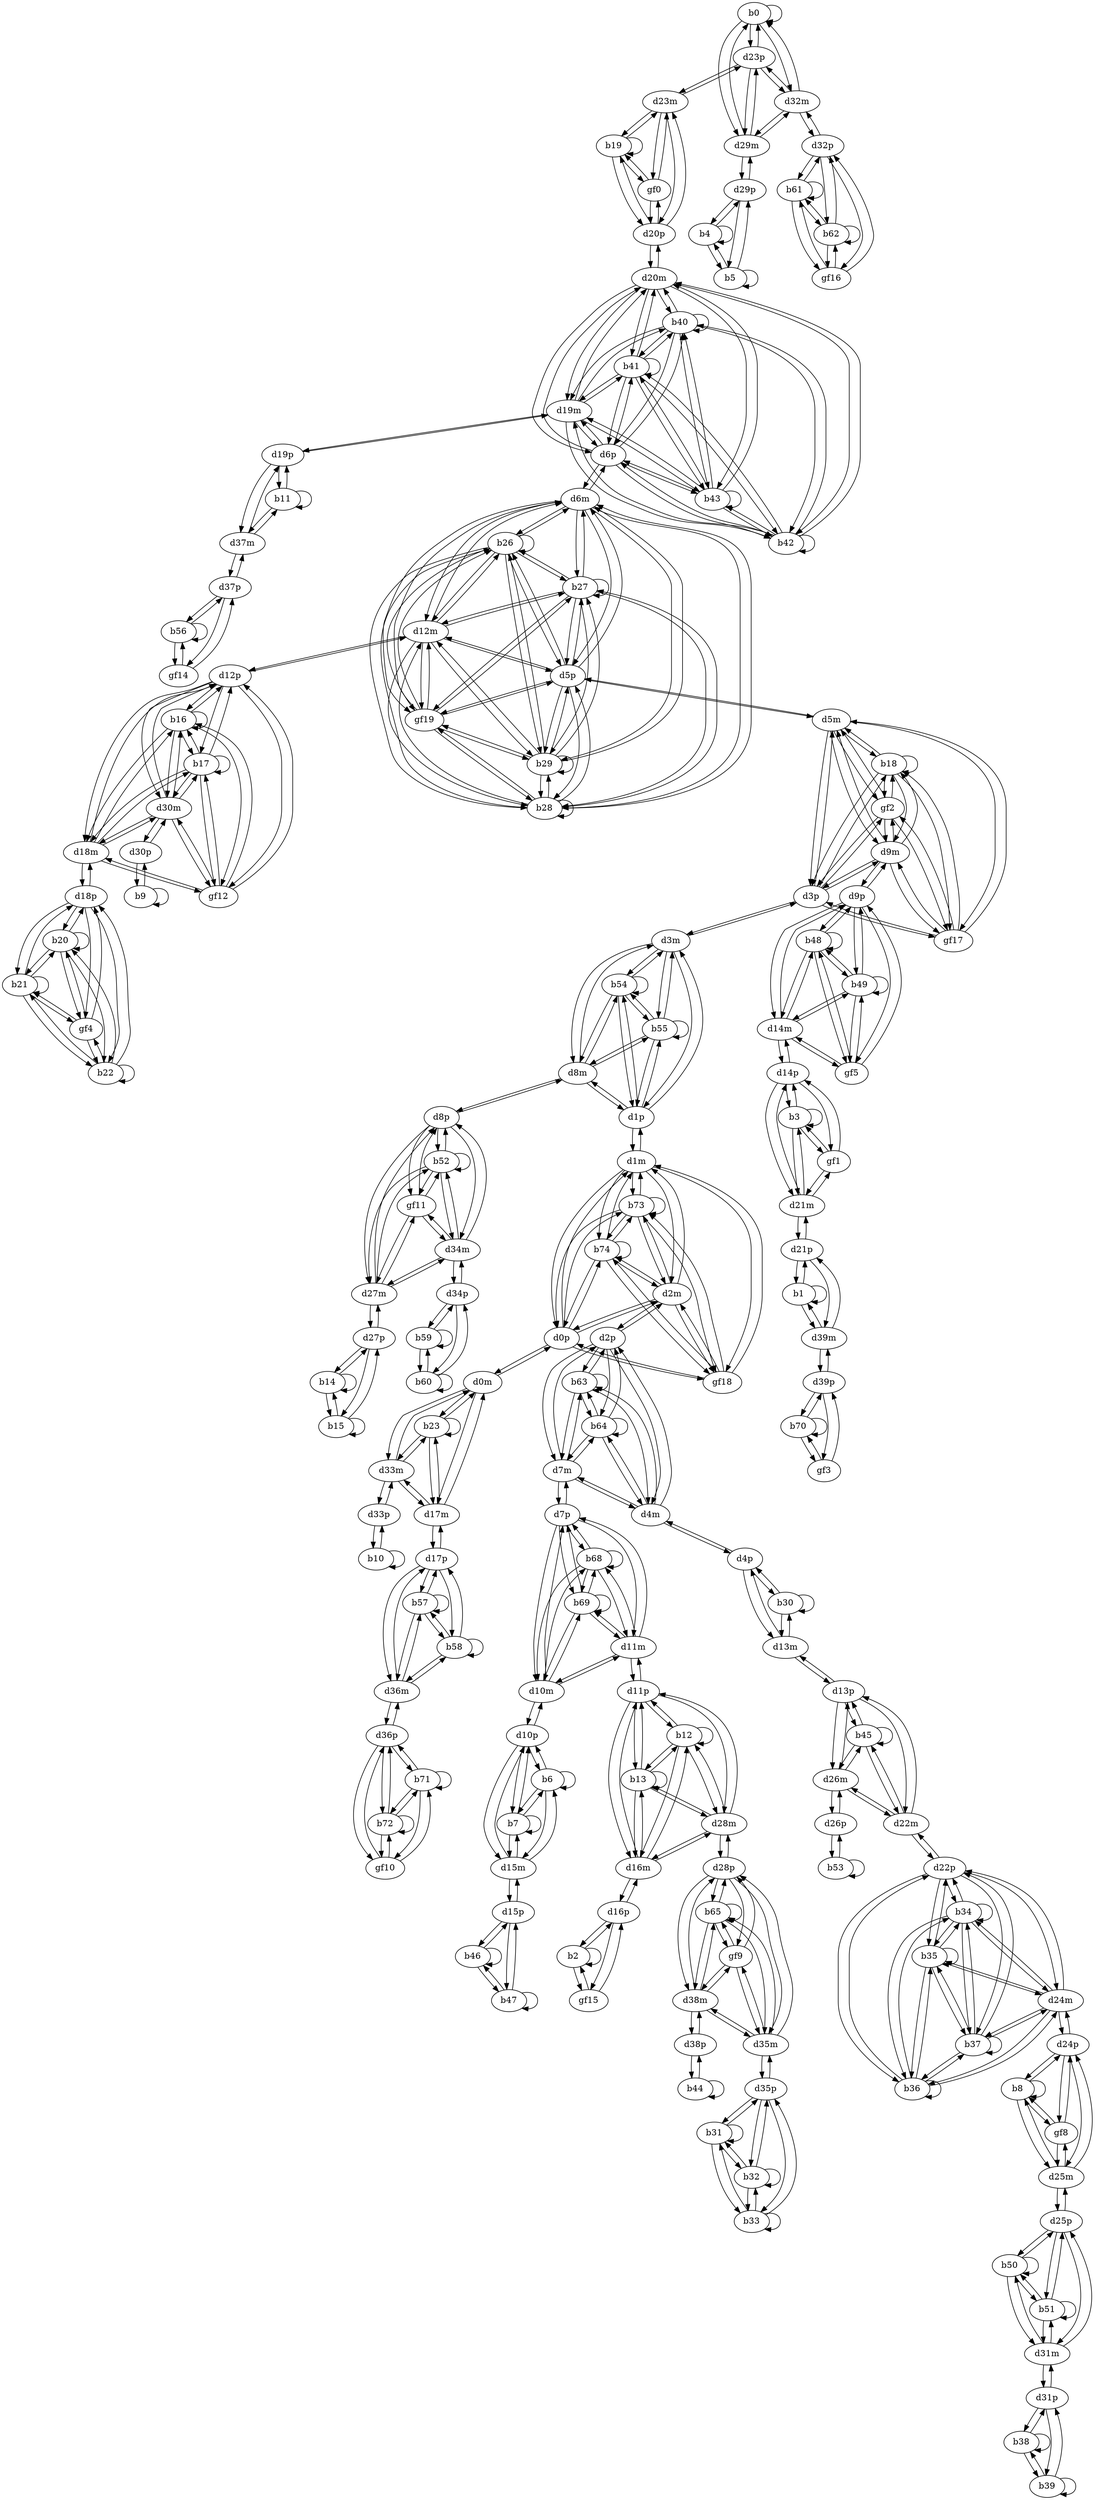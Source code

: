 digraph G {
  b0;
  b1;
  b2;
  gf15;
  b3;
  gf1;
  b4;
  b5;
  b6;
  b7;
  b8;
  gf8;
  b9;
  b10;
  b11;
  b12;
  b13;
  b14;
  b15;
  b16;
  b17;
  gf12;
  b18;
  gf2;
  gf17;
  b19;
  gf0;
  b20;
  b21;
  b22;
  gf4;
  b23;
  b26;
  b27;
  b28;
  b29;
  gf19;
  b30;
  b31;
  b32;
  b33;
  b34;
  b35;
  b36;
  b37;
  b38;
  b39;
  b40;
  b41;
  b42;
  b43;
  b44;
  b45;
  b46;
  b47;
  b48;
  b49;
  gf5;
  b50;
  b51;
  b52;
  gf11;
  b53;
  b54;
  b55;
  b56;
  gf14;
  b57;
  b58;
  b59;
  b60;
  b61;
  b62;
  gf16;
  b63;
  b64;
  b65;
  gf9;
  b68;
  b69;
  b70;
  gf3;
  b71;
  b72;
  gf10;
  b73;
  b74;
  gf18;
  d0m;
  d0p;
  d1m;
  d1p;
  d2m;
  d2p;
  d3m;
  d3p;
  d4m;
  d4p;
  d5m;
  d5p;
  d6m;
  d6p;
  d7m;
  d7p;
  d8m;
  d8p;
  d9m;
  d9p;
  d10m;
  d10p;
  d11m;
  d11p;
  d12m;
  d12p;
  d13m;
  d13p;
  d14m;
  d14p;
  d15m;
  d15p;
  d16m;
  d16p;
  d17m;
  d17p;
  d18m;
  d18p;
  d19m;
  d19p;
  d20m;
  d20p;
  d21m;
  d21p;
  d22m;
  d22p;
  d23m;
  d23p;
  d24m;
  d24p;
  d25m;
  d25p;
  d26m;
  d26p;
  d27m;
  d27p;
  d28m;
  d28p;
  d29m;
  d29p;
  d30m;
  d30p;
  d31m;
  d31p;
  d32m;
  d32p;
  d33m;
  d33p;
  d34m;
  d34p;
  d35m;
  d35p;
  d36m;
  d36p;
  d37m;
  d37p;
  d38m;
  d38p;
  d39m;
  d39p;
  b0 -> b0;
  b1 -> b1;
  b2 -> b2;
  b2 -> gf15;
  gf15 -> b2;
  b3 -> b3;
  b3 -> gf1;
  gf1 -> b3;
  b4 -> b4;
  b4 -> b5;
  b5 -> b4;
  b5 -> b5;
  b6 -> b6;
  b6 -> b7;
  b7 -> b6;
  b7 -> b7;
  b8 -> b8;
  b8 -> gf8;
  gf8 -> b8;
  b9 -> b9;
  b10 -> b10;
  b11 -> b11;
  b12 -> b12;
  b12 -> b13;
  b13 -> b12;
  b13 -> b13;
  b14 -> b14;
  b14 -> b15;
  b15 -> b14;
  b15 -> b15;
  b16 -> b16;
  b16 -> b17;
  b16 -> gf12;
  b17 -> b16;
  b17 -> b17;
  b17 -> gf12;
  gf12 -> b16;
  gf12 -> b17;
  b18 -> b18;
  b18 -> gf2;
  b18 -> gf17;
  gf2 -> b18;
  gf2 -> gf17;
  gf17 -> b18;
  gf17 -> gf2;
  b19 -> b19;
  b19 -> gf0;
  gf0 -> b19;
  b20 -> b20;
  b20 -> b21;
  b20 -> b22;
  b20 -> gf4;
  b21 -> b20;
  b21 -> b21;
  b21 -> b22;
  b21 -> gf4;
  b22 -> b20;
  b22 -> b21;
  b22 -> b22;
  b22 -> gf4;
  gf4 -> b20;
  gf4 -> b21;
  gf4 -> b22;
  b23 -> b23;
  b26 -> b26;
  b26 -> b27;
  b26 -> b28;
  b26 -> b29;
  b26 -> gf19;
  b27 -> b26;
  b27 -> b27;
  b27 -> b28;
  b27 -> b29;
  b27 -> gf19;
  b28 -> b26;
  b28 -> b27;
  b28 -> b28;
  b28 -> b29;
  b28 -> gf19;
  b29 -> b26;
  b29 -> b27;
  b29 -> b28;
  b29 -> b29;
  b29 -> gf19;
  gf19 -> b26;
  gf19 -> b27;
  gf19 -> b28;
  gf19 -> b29;
  b30 -> b30;
  b31 -> b31;
  b31 -> b32;
  b31 -> b33;
  b32 -> b31;
  b32 -> b32;
  b32 -> b33;
  b33 -> b31;
  b33 -> b32;
  b33 -> b33;
  b34 -> b34;
  b34 -> b35;
  b34 -> b36;
  b34 -> b37;
  b35 -> b34;
  b35 -> b35;
  b35 -> b36;
  b35 -> b37;
  b36 -> b34;
  b36 -> b35;
  b36 -> b36;
  b36 -> b37;
  b37 -> b34;
  b37 -> b35;
  b37 -> b36;
  b37 -> b37;
  b38 -> b38;
  b38 -> b39;
  b39 -> b38;
  b39 -> b39;
  b40 -> b40;
  b40 -> b41;
  b40 -> b42;
  b40 -> b43;
  b41 -> b40;
  b41 -> b41;
  b41 -> b42;
  b41 -> b43;
  b42 -> b40;
  b42 -> b41;
  b42 -> b42;
  b42 -> b43;
  b43 -> b40;
  b43 -> b41;
  b43 -> b42;
  b43 -> b43;
  b44 -> b44;
  b45 -> b45;
  b46 -> b46;
  b46 -> b47;
  b47 -> b46;
  b47 -> b47;
  b48 -> b48;
  b48 -> b49;
  b48 -> gf5;
  b49 -> b48;
  b49 -> b49;
  b49 -> gf5;
  gf5 -> b48;
  gf5 -> b49;
  b50 -> b50;
  b50 -> b51;
  b51 -> b50;
  b51 -> b51;
  b52 -> b52;
  b52 -> gf11;
  gf11 -> b52;
  b53 -> b53;
  b54 -> b54;
  b54 -> b55;
  b55 -> b54;
  b55 -> b55;
  b56 -> b56;
  b56 -> gf14;
  gf14 -> b56;
  b57 -> b57;
  b57 -> b58;
  b58 -> b57;
  b58 -> b58;
  b59 -> b59;
  b59 -> b60;
  b60 -> b59;
  b60 -> b60;
  b61 -> b61;
  b61 -> b62;
  b61 -> gf16;
  b62 -> b61;
  b62 -> b62;
  b62 -> gf16;
  gf16 -> b61;
  gf16 -> b62;
  b63 -> b63;
  b63 -> b64;
  b64 -> b63;
  b64 -> b64;
  b65 -> b65;
  b65 -> gf9;
  gf9 -> b65;
  b68 -> b68;
  b68 -> b69;
  b69 -> b68;
  b69 -> b69;
  b70 -> b70;
  b70 -> gf3;
  gf3 -> b70;
  b71 -> b71;
  b71 -> b72;
  b71 -> gf10;
  b72 -> b71;
  b72 -> b72;
  b72 -> gf10;
  gf10 -> b71;
  gf10 -> b72;
  b73 -> b73;
  b73 -> b74;
  b73 -> gf18;
  b74 -> b73;
  b74 -> b74;
  b74 -> gf18;
  gf18 -> b73;
  gf18 -> b74;
  d0m -> d0p;
  d0p -> d0m;
  b23 -> d0m;
  d0m -> b23;
  b73 -> d0p;
  d0p -> b73;
  b74 -> d0p;
  d0p -> b74;
  gf18 -> d0p;
  d0p -> gf18;
  d1m -> d1p;
  d1p -> d1m;
  b73 -> d1m;
  d1m -> b73;
  b74 -> d1m;
  d1m -> b74;
  gf18 -> d1m;
  d1m -> gf18;
  b54 -> d1p;
  d1p -> b54;
  b55 -> d1p;
  d1p -> b55;
  d2m -> d2p;
  d2p -> d2m;
  b73 -> d2m;
  d2m -> b73;
  b74 -> d2m;
  d2m -> b74;
  gf18 -> d2m;
  d2m -> gf18;
  b63 -> d2p;
  d2p -> b63;
  b64 -> d2p;
  d2p -> b64;
  d3m -> d3p;
  d3p -> d3m;
  b54 -> d3m;
  d3m -> b54;
  b55 -> d3m;
  d3m -> b55;
  b18 -> d3p;
  d3p -> b18;
  gf2 -> d3p;
  d3p -> gf2;
  gf17 -> d3p;
  d3p -> gf17;
  d4m -> d4p;
  d4p -> d4m;
  b63 -> d4m;
  d4m -> b63;
  b64 -> d4m;
  d4m -> b64;
  b30 -> d4p;
  d4p -> b30;
  d5m -> d5p;
  d5p -> d5m;
  b18 -> d5m;
  d5m -> b18;
  gf2 -> d5m;
  d5m -> gf2;
  gf17 -> d5m;
  d5m -> gf17;
  b26 -> d5p;
  d5p -> b26;
  b27 -> d5p;
  d5p -> b27;
  b28 -> d5p;
  d5p -> b28;
  b29 -> d5p;
  d5p -> b29;
  gf19 -> d5p;
  d5p -> gf19;
  d6m -> d6p;
  d6p -> d6m;
  b26 -> d6m;
  d6m -> b26;
  b27 -> d6m;
  d6m -> b27;
  b28 -> d6m;
  d6m -> b28;
  b29 -> d6m;
  d6m -> b29;
  gf19 -> d6m;
  d6m -> gf19;
  b40 -> d6p;
  d6p -> b40;
  b41 -> d6p;
  d6p -> b41;
  b42 -> d6p;
  d6p -> b42;
  b43 -> d6p;
  d6p -> b43;
  d7m -> d7p;
  d7p -> d7m;
  b63 -> d7m;
  d7m -> b63;
  b64 -> d7m;
  d7m -> b64;
  b68 -> d7p;
  d7p -> b68;
  b69 -> d7p;
  d7p -> b69;
  d8m -> d8p;
  d8p -> d8m;
  b54 -> d8m;
  d8m -> b54;
  b55 -> d8m;
  d8m -> b55;
  b52 -> d8p;
  d8p -> b52;
  gf11 -> d8p;
  d8p -> gf11;
  d9m -> d9p;
  d9p -> d9m;
  b18 -> d9m;
  d9m -> b18;
  gf2 -> d9m;
  d9m -> gf2;
  gf17 -> d9m;
  d9m -> gf17;
  b48 -> d9p;
  d9p -> b48;
  b49 -> d9p;
  d9p -> b49;
  gf5 -> d9p;
  d9p -> gf5;
  d10m -> d10p;
  d10p -> d10m;
  b68 -> d10m;
  d10m -> b68;
  b69 -> d10m;
  d10m -> b69;
  b6 -> d10p;
  d10p -> b6;
  b7 -> d10p;
  d10p -> b7;
  d11m -> d11p;
  d11p -> d11m;
  b68 -> d11m;
  d11m -> b68;
  b69 -> d11m;
  d11m -> b69;
  b12 -> d11p;
  d11p -> b12;
  b13 -> d11p;
  d11p -> b13;
  d12m -> d12p;
  d12p -> d12m;
  b26 -> d12m;
  d12m -> b26;
  b27 -> d12m;
  d12m -> b27;
  b28 -> d12m;
  d12m -> b28;
  b29 -> d12m;
  d12m -> b29;
  gf19 -> d12m;
  d12m -> gf19;
  b16 -> d12p;
  d12p -> b16;
  b17 -> d12p;
  d12p -> b17;
  gf12 -> d12p;
  d12p -> gf12;
  d13m -> d13p;
  d13p -> d13m;
  b30 -> d13m;
  d13m -> b30;
  b45 -> d13p;
  d13p -> b45;
  d14m -> d14p;
  d14p -> d14m;
  b48 -> d14m;
  d14m -> b48;
  b49 -> d14m;
  d14m -> b49;
  gf5 -> d14m;
  d14m -> gf5;
  b3 -> d14p;
  d14p -> b3;
  gf1 -> d14p;
  d14p -> gf1;
  d15m -> d15p;
  d15p -> d15m;
  b6 -> d15m;
  d15m -> b6;
  b7 -> d15m;
  d15m -> b7;
  b46 -> d15p;
  d15p -> b46;
  b47 -> d15p;
  d15p -> b47;
  d16m -> d16p;
  d16p -> d16m;
  b12 -> d16m;
  d16m -> b12;
  b13 -> d16m;
  d16m -> b13;
  b2 -> d16p;
  d16p -> b2;
  gf15 -> d16p;
  d16p -> gf15;
  d17m -> d17p;
  d17p -> d17m;
  b23 -> d17m;
  d17m -> b23;
  b57 -> d17p;
  d17p -> b57;
  b58 -> d17p;
  d17p -> b58;
  d18m -> d18p;
  d18p -> d18m;
  b16 -> d18m;
  d18m -> b16;
  b17 -> d18m;
  d18m -> b17;
  gf12 -> d18m;
  d18m -> gf12;
  b20 -> d18p;
  d18p -> b20;
  b21 -> d18p;
  d18p -> b21;
  b22 -> d18p;
  d18p -> b22;
  gf4 -> d18p;
  d18p -> gf4;
  d19m -> d19p;
  d19p -> d19m;
  b40 -> d19m;
  d19m -> b40;
  b41 -> d19m;
  d19m -> b41;
  b42 -> d19m;
  d19m -> b42;
  b43 -> d19m;
  d19m -> b43;
  b11 -> d19p;
  d19p -> b11;
  d20m -> d20p;
  d20p -> d20m;
  b40 -> d20m;
  d20m -> b40;
  b41 -> d20m;
  d20m -> b41;
  b42 -> d20m;
  d20m -> b42;
  b43 -> d20m;
  d20m -> b43;
  b19 -> d20p;
  d20p -> b19;
  gf0 -> d20p;
  d20p -> gf0;
  d21m -> d21p;
  d21p -> d21m;
  b3 -> d21m;
  d21m -> b3;
  gf1 -> d21m;
  d21m -> gf1;
  b1 -> d21p;
  d21p -> b1;
  d22m -> d22p;
  d22p -> d22m;
  b45 -> d22m;
  d22m -> b45;
  b34 -> d22p;
  d22p -> b34;
  b35 -> d22p;
  d22p -> b35;
  b36 -> d22p;
  d22p -> b36;
  b37 -> d22p;
  d22p -> b37;
  d23m -> d23p;
  d23p -> d23m;
  b19 -> d23m;
  d23m -> b19;
  gf0 -> d23m;
  d23m -> gf0;
  b0 -> d23p;
  d23p -> b0;
  d24m -> d24p;
  d24p -> d24m;
  b34 -> d24m;
  d24m -> b34;
  b35 -> d24m;
  d24m -> b35;
  b36 -> d24m;
  d24m -> b36;
  b37 -> d24m;
  d24m -> b37;
  b8 -> d24p;
  d24p -> b8;
  gf8 -> d24p;
  d24p -> gf8;
  d25m -> d25p;
  d25p -> d25m;
  b8 -> d25m;
  d25m -> b8;
  gf8 -> d25m;
  d25m -> gf8;
  b50 -> d25p;
  d25p -> b50;
  b51 -> d25p;
  d25p -> b51;
  d26m -> d26p;
  d26p -> d26m;
  b45 -> d26m;
  d26m -> b45;
  b53 -> d26p;
  d26p -> b53;
  d27m -> d27p;
  d27p -> d27m;
  b52 -> d27m;
  d27m -> b52;
  gf11 -> d27m;
  d27m -> gf11;
  b14 -> d27p;
  d27p -> b14;
  b15 -> d27p;
  d27p -> b15;
  d28m -> d28p;
  d28p -> d28m;
  b12 -> d28m;
  d28m -> b12;
  b13 -> d28m;
  d28m -> b13;
  b65 -> d28p;
  d28p -> b65;
  gf9 -> d28p;
  d28p -> gf9;
  d29m -> d29p;
  d29p -> d29m;
  b0 -> d29m;
  d29m -> b0;
  b4 -> d29p;
  d29p -> b4;
  b5 -> d29p;
  d29p -> b5;
  d30m -> d30p;
  d30p -> d30m;
  b16 -> d30m;
  d30m -> b16;
  b17 -> d30m;
  d30m -> b17;
  gf12 -> d30m;
  d30m -> gf12;
  b9 -> d30p;
  d30p -> b9;
  d31m -> d31p;
  d31p -> d31m;
  b50 -> d31m;
  d31m -> b50;
  b51 -> d31m;
  d31m -> b51;
  b38 -> d31p;
  d31p -> b38;
  b39 -> d31p;
  d31p -> b39;
  d32m -> d32p;
  d32p -> d32m;
  b0 -> d32m;
  d32m -> b0;
  b61 -> d32p;
  d32p -> b61;
  b62 -> d32p;
  d32p -> b62;
  gf16 -> d32p;
  d32p -> gf16;
  d33m -> d33p;
  d33p -> d33m;
  b23 -> d33m;
  d33m -> b23;
  b10 -> d33p;
  d33p -> b10;
  d34m -> d34p;
  d34p -> d34m;
  b52 -> d34m;
  d34m -> b52;
  gf11 -> d34m;
  d34m -> gf11;
  b59 -> d34p;
  d34p -> b59;
  b60 -> d34p;
  d34p -> b60;
  d35m -> d35p;
  d35p -> d35m;
  b65 -> d35m;
  d35m -> b65;
  gf9 -> d35m;
  d35m -> gf9;
  b31 -> d35p;
  d35p -> b31;
  b32 -> d35p;
  d35p -> b32;
  b33 -> d35p;
  d35p -> b33;
  d36m -> d36p;
  d36p -> d36m;
  b57 -> d36m;
  d36m -> b57;
  b58 -> d36m;
  d36m -> b58;
  b71 -> d36p;
  d36p -> b71;
  b72 -> d36p;
  d36p -> b72;
  gf10 -> d36p;
  d36p -> gf10;
  d37m -> d37p;
  d37p -> d37m;
  b11 -> d37m;
  d37m -> b11;
  b56 -> d37p;
  d37p -> b56;
  gf14 -> d37p;
  d37p -> gf14;
  d38m -> d38p;
  d38p -> d38m;
  b65 -> d38m;
  d38m -> b65;
  gf9 -> d38m;
  d38m -> gf9;
  b44 -> d38p;
  d38p -> b44;
  d39m -> d39p;
  d39p -> d39m;
  b1 -> d39m;
  d39m -> b1;
  b70 -> d39p;
  d39p -> b70;
  gf3 -> d39p;
  d39p -> gf3;
  d23p -> d29m;
  d23p -> d32m;
  d29m -> d23p;
  d29m -> d32m;
  d32m -> d23p;
  d32m -> d29m;
  d21p -> d39m;
  d39m -> d21p;
  d14p -> d21m;
  d21m -> d14p;
  d10p -> d15m;
  d15m -> d10p;
  d24p -> d25m;
  d25m -> d24p;
  d19p -> d37m;
  d37m -> d19p;
  d11p -> d16m;
  d11p -> d28m;
  d16m -> d11p;
  d16m -> d28m;
  d28m -> d11p;
  d28m -> d16m;
  d12p -> d18m;
  d12p -> d30m;
  d18m -> d12p;
  d18m -> d30m;
  d30m -> d12p;
  d30m -> d18m;
  d3p -> d5m;
  d3p -> d9m;
  d5m -> d3p;
  d5m -> d9m;
  d9m -> d3p;
  d9m -> d5m;
  d20p -> d23m;
  d23m -> d20p;
  d0m -> d17m;
  d0m -> d33m;
  d17m -> d0m;
  d17m -> d33m;
  d33m -> d0m;
  d33m -> d17m;
  d5p -> d6m;
  d5p -> d12m;
  d6m -> d5p;
  d6m -> d12m;
  d12m -> d5p;
  d12m -> d6m;
  d4p -> d13m;
  d13m -> d4p;
  d22p -> d24m;
  d24m -> d22p;
  d6p -> d19m;
  d6p -> d20m;
  d19m -> d6p;
  d19m -> d20m;
  d20m -> d6p;
  d20m -> d19m;
  d13p -> d22m;
  d13p -> d26m;
  d22m -> d13p;
  d22m -> d26m;
  d26m -> d13p;
  d26m -> d22m;
  d9p -> d14m;
  d14m -> d9p;
  d25p -> d31m;
  d31m -> d25p;
  d8p -> d27m;
  d8p -> d34m;
  d27m -> d8p;
  d27m -> d34m;
  d34m -> d8p;
  d34m -> d27m;
  d1p -> d3m;
  d1p -> d8m;
  d3m -> d1p;
  d3m -> d8m;
  d8m -> d1p;
  d8m -> d3m;
  d17p -> d36m;
  d36m -> d17p;
  d2p -> d4m;
  d2p -> d7m;
  d4m -> d2p;
  d4m -> d7m;
  d7m -> d2p;
  d7m -> d4m;
  d28p -> d35m;
  d28p -> d38m;
  d35m -> d28p;
  d35m -> d38m;
  d38m -> d28p;
  d38m -> d35m;
  d7p -> d10m;
  d7p -> d11m;
  d10m -> d7p;
  d10m -> d11m;
  d11m -> d7p;
  d11m -> d10m;
  d0p -> d1m;
  d0p -> d2m;
  d1m -> d0p;
  d1m -> d2m;
  d2m -> d0p;
  d2m -> d1m;
}
